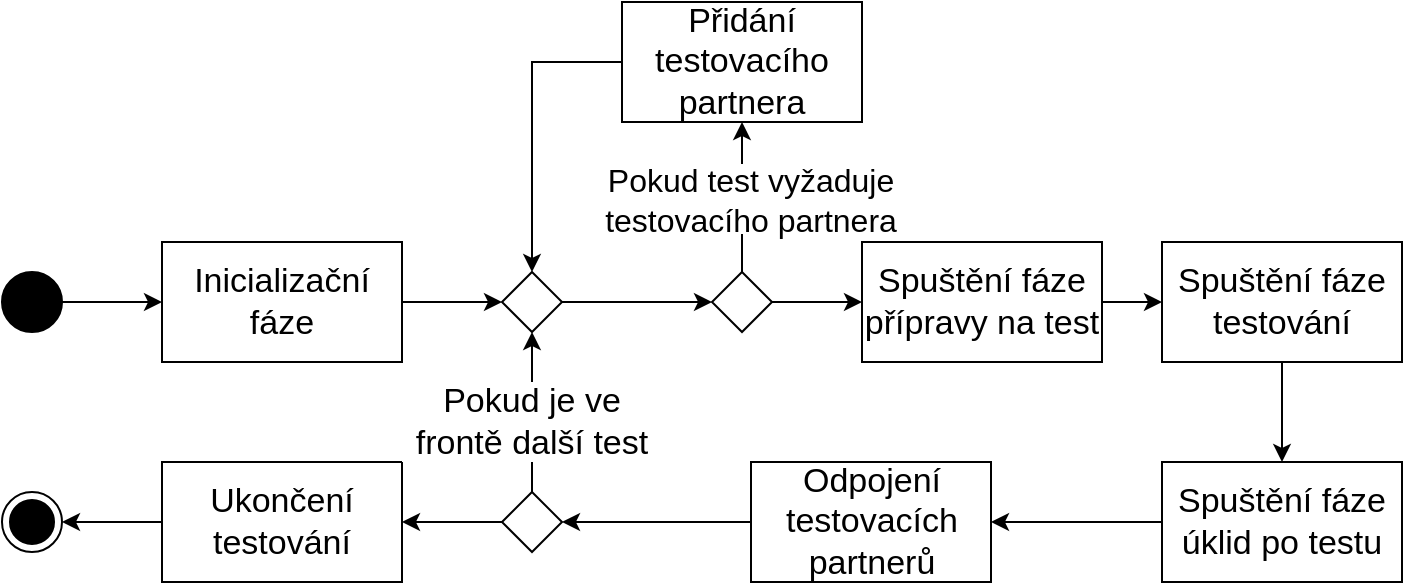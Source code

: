 <mxfile version="14.5.1" type="device"><diagram id="lrDOcF4YCfK4pzxq94Nh" name="Page-1"><mxGraphModel dx="1072" dy="792" grid="1" gridSize="10" guides="1" tooltips="1" connect="1" arrows="1" fold="1" page="1" pageScale="1" pageWidth="1169" pageHeight="827" math="0" shadow="0"><root><mxCell id="0"/><mxCell id="1" parent="0"/><mxCell id="XU98VePME99UpyRI3dHR-43" style="edgeStyle=orthogonalEdgeStyle;rounded=0;orthogonalLoop=1;jettySize=auto;html=1;entryX=0;entryY=0.5;entryDx=0;entryDy=0;fontSize=17;" parent="1" source="XU98VePME99UpyRI3dHR-1" target="XU98VePME99UpyRI3dHR-39" edge="1"><mxGeometry relative="1" as="geometry"/></mxCell><mxCell id="XU98VePME99UpyRI3dHR-1" value="Inicializační fáze" style="rounded=0;whiteSpace=wrap;html=1;fontSize=17;" parent="1" vertex="1"><mxGeometry x="290" y="340" width="120" height="60" as="geometry"/></mxCell><mxCell id="XU98VePME99UpyRI3dHR-58" style="edgeStyle=orthogonalEdgeStyle;rounded=0;orthogonalLoop=1;jettySize=auto;html=1;entryX=0;entryY=0.5;entryDx=0;entryDy=0;fontSize=17;" parent="1" source="XU98VePME99UpyRI3dHR-3" target="XU98VePME99UpyRI3dHR-4" edge="1"><mxGeometry relative="1" as="geometry"/></mxCell><mxCell id="XU98VePME99UpyRI3dHR-3" value="Spuštění fáze přípravy na test" style="rounded=0;whiteSpace=wrap;html=1;fontSize=17;" parent="1" vertex="1"><mxGeometry x="640" y="340" width="120" height="60" as="geometry"/></mxCell><mxCell id="XU98VePME99UpyRI3dHR-57" style="edgeStyle=orthogonalEdgeStyle;rounded=0;orthogonalLoop=1;jettySize=auto;html=1;entryX=0.5;entryY=0;entryDx=0;entryDy=0;fontSize=17;exitX=0.5;exitY=1;exitDx=0;exitDy=0;" parent="1" source="XU98VePME99UpyRI3dHR-4" target="XU98VePME99UpyRI3dHR-5" edge="1"><mxGeometry relative="1" as="geometry"/></mxCell><mxCell id="XU98VePME99UpyRI3dHR-4" value="Spuštění fáze testování" style="rounded=0;whiteSpace=wrap;html=1;fontSize=17;" parent="1" vertex="1"><mxGeometry x="790" y="340" width="120" height="60" as="geometry"/></mxCell><mxCell id="XU98VePME99UpyRI3dHR-18" style="edgeStyle=orthogonalEdgeStyle;rounded=0;orthogonalLoop=1;jettySize=auto;html=1;fontSize=17;entryX=1;entryY=0.5;entryDx=0;entryDy=0;" parent="1" source="XU98VePME99UpyRI3dHR-5" target="ILuiDP6Cv7CvuGGlumwT-1" edge="1"><mxGeometry relative="1" as="geometry"><mxPoint x="720" y="480" as="targetPoint"/></mxGeometry></mxCell><mxCell id="XU98VePME99UpyRI3dHR-5" value="Spuštění fáze úklid po testu" style="rounded=0;whiteSpace=wrap;html=1;fontSize=17;" parent="1" vertex="1"><mxGeometry x="790" y="450" width="120" height="60" as="geometry"/></mxCell><mxCell id="XU98VePME99UpyRI3dHR-12" style="edgeStyle=orthogonalEdgeStyle;rounded=0;orthogonalLoop=1;jettySize=auto;html=1;entryX=1;entryY=0.5;entryDx=0;entryDy=0;fontSize=17;" parent="1" source="XU98VePME99UpyRI3dHR-7" target="XU98VePME99UpyRI3dHR-8" edge="1"><mxGeometry relative="1" as="geometry"/></mxCell><mxCell id="XU98VePME99UpyRI3dHR-7" value="Ukončení testování" style="rounded=0;whiteSpace=wrap;html=1;fontSize=17;" parent="1" vertex="1"><mxGeometry x="290" y="450" width="120" height="60" as="geometry"/></mxCell><mxCell id="XU98VePME99UpyRI3dHR-8" value="" style="ellipse;html=1;shape=endState;fillColor=#000000;fontSize=17;" parent="1" vertex="1"><mxGeometry x="210" y="465" width="30" height="30" as="geometry"/></mxCell><mxCell id="XU98VePME99UpyRI3dHR-19" style="edgeStyle=orthogonalEdgeStyle;rounded=0;orthogonalLoop=1;jettySize=auto;html=1;entryX=1;entryY=0.5;entryDx=0;entryDy=0;fontSize=17;" parent="1" source="XU98VePME99UpyRI3dHR-17" target="XU98VePME99UpyRI3dHR-7" edge="1"><mxGeometry relative="1" as="geometry"/></mxCell><mxCell id="XU98VePME99UpyRI3dHR-51" style="edgeStyle=orthogonalEdgeStyle;rounded=0;orthogonalLoop=1;jettySize=auto;html=1;entryX=0.5;entryY=1;entryDx=0;entryDy=0;fontSize=17;" parent="1" source="XU98VePME99UpyRI3dHR-17" target="XU98VePME99UpyRI3dHR-39" edge="1"><mxGeometry relative="1" as="geometry"/></mxCell><mxCell id="XU98VePME99UpyRI3dHR-17" value="" style="rhombus;whiteSpace=wrap;html=1;strokeColor=#000000;fontSize=17;" parent="1" vertex="1"><mxGeometry x="460" y="465" width="30" height="30" as="geometry"/></mxCell><mxCell id="XU98VePME99UpyRI3dHR-22" style="edgeStyle=orthogonalEdgeStyle;rounded=0;orthogonalLoop=1;jettySize=auto;html=1;entryX=0;entryY=0.5;entryDx=0;entryDy=0;fontSize=17;" parent="1" source="XU98VePME99UpyRI3dHR-21" target="XU98VePME99UpyRI3dHR-1" edge="1"><mxGeometry relative="1" as="geometry"/></mxCell><mxCell id="XU98VePME99UpyRI3dHR-21" value="" style="ellipse;whiteSpace=wrap;html=1;aspect=fixed;strokeColor=#000000;fillColor=#000000;fontSize=17;" parent="1" vertex="1"><mxGeometry x="210" y="355" width="30" height="30" as="geometry"/></mxCell><mxCell id="XU98VePME99UpyRI3dHR-41" style="edgeStyle=orthogonalEdgeStyle;rounded=0;orthogonalLoop=1;jettySize=auto;html=1;entryX=0.5;entryY=0;entryDx=0;entryDy=0;fontSize=17;" parent="1" source="XU98VePME99UpyRI3dHR-26" target="XU98VePME99UpyRI3dHR-39" edge="1"><mxGeometry relative="1" as="geometry"/></mxCell><mxCell id="XU98VePME99UpyRI3dHR-26" value="Přidání testovacího partnera" style="rounded=0;whiteSpace=wrap;html=1;fontSize=17;" parent="1" vertex="1"><mxGeometry x="520" y="220" width="120" height="60" as="geometry"/></mxCell><mxCell id="XU98VePME99UpyRI3dHR-40" style="edgeStyle=orthogonalEdgeStyle;rounded=0;orthogonalLoop=1;jettySize=auto;html=1;entryX=0.5;entryY=1;entryDx=0;entryDy=0;fontSize=17;" parent="1" source="XU98VePME99UpyRI3dHR-29" target="XU98VePME99UpyRI3dHR-26" edge="1"><mxGeometry relative="1" as="geometry"/></mxCell><mxCell id="XU98VePME99UpyRI3dHR-47" style="edgeStyle=orthogonalEdgeStyle;rounded=0;orthogonalLoop=1;jettySize=auto;html=1;entryX=0;entryY=0.5;entryDx=0;entryDy=0;fontSize=17;" parent="1" source="XU98VePME99UpyRI3dHR-29" target="XU98VePME99UpyRI3dHR-3" edge="1"><mxGeometry relative="1" as="geometry"/></mxCell><mxCell id="XU98VePME99UpyRI3dHR-29" value="" style="rhombus;whiteSpace=wrap;html=1;strokeColor=#000000;fontSize=17;" parent="1" vertex="1"><mxGeometry x="565" y="355" width="30" height="30" as="geometry"/></mxCell><mxCell id="XU98VePME99UpyRI3dHR-42" style="edgeStyle=orthogonalEdgeStyle;rounded=0;orthogonalLoop=1;jettySize=auto;html=1;entryX=0;entryY=0.5;entryDx=0;entryDy=0;fontSize=17;" parent="1" source="XU98VePME99UpyRI3dHR-39" target="XU98VePME99UpyRI3dHR-29" edge="1"><mxGeometry relative="1" as="geometry"/></mxCell><mxCell id="XU98VePME99UpyRI3dHR-39" value="" style="rhombus;whiteSpace=wrap;html=1;strokeColor=#000000;fontSize=17;" parent="1" vertex="1"><mxGeometry x="460" y="355" width="30" height="30" as="geometry"/></mxCell><mxCell id="XU98VePME99UpyRI3dHR-24" value="Pokud je ve frontě další test" style="text;html=1;strokeColor=none;align=center;verticalAlign=middle;whiteSpace=wrap;rounded=0;fillColor=#ffffff;fontSize=17;" parent="1" vertex="1"><mxGeometry x="410" y="410" width="130" height="40" as="geometry"/></mxCell><mxCell id="XU98VePME99UpyRI3dHR-52" value="Pokud test vyžaduje testovacího partnera" style="text;html=1;strokeColor=none;align=center;verticalAlign=middle;whiteSpace=wrap;rounded=0;fillColor=#ffffff;fontSize=16;" parent="1" vertex="1"><mxGeometry x="479" y="301" width="211" height="35" as="geometry"/></mxCell><mxCell id="ILuiDP6Cv7CvuGGlumwT-2" style="edgeStyle=orthogonalEdgeStyle;rounded=0;orthogonalLoop=1;jettySize=auto;html=1;entryX=1;entryY=0.5;entryDx=0;entryDy=0;" edge="1" parent="1" source="ILuiDP6Cv7CvuGGlumwT-1" target="XU98VePME99UpyRI3dHR-17"><mxGeometry relative="1" as="geometry"/></mxCell><mxCell id="ILuiDP6Cv7CvuGGlumwT-1" value="Odpojení testovacích partnerů" style="rounded=0;whiteSpace=wrap;html=1;fontSize=17;" vertex="1" parent="1"><mxGeometry x="584.5" y="450" width="120" height="60" as="geometry"/></mxCell></root></mxGraphModel></diagram></mxfile>